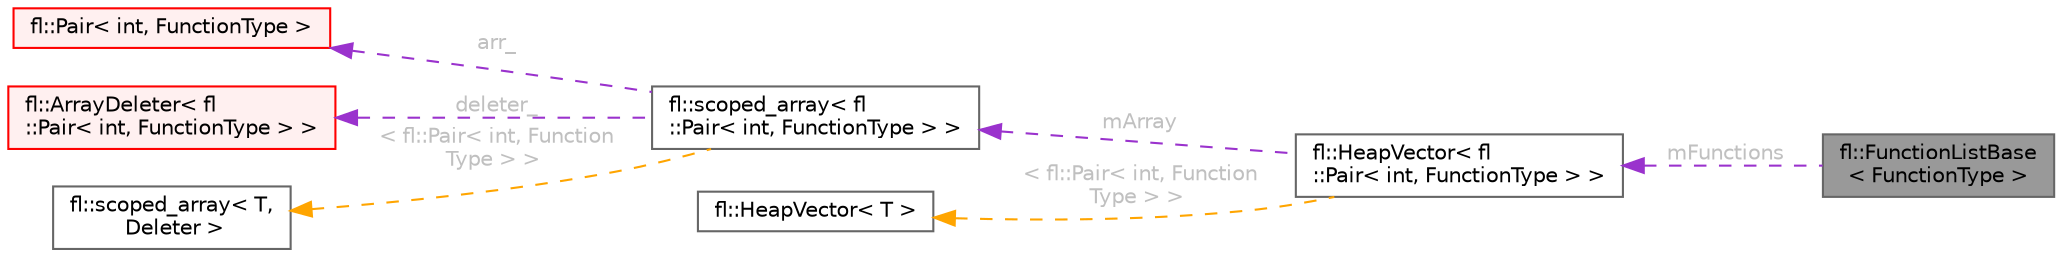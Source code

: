 digraph "fl::FunctionListBase&lt; FunctionType &gt;"
{
 // INTERACTIVE_SVG=YES
 // LATEX_PDF_SIZE
  bgcolor="transparent";
  edge [fontname=Helvetica,fontsize=10,labelfontname=Helvetica,labelfontsize=10];
  node [fontname=Helvetica,fontsize=10,shape=box,height=0.2,width=0.4];
  rankdir="LR";
  Node1 [id="Node000001",label="fl::FunctionListBase\l\< FunctionType \>",height=0.2,width=0.4,color="gray40", fillcolor="grey60", style="filled", fontcolor="black",tooltip=" "];
  Node2 -> Node1 [id="edge1_Node000001_Node000002",dir="back",color="darkorchid3",style="dashed",tooltip=" ",label=" mFunctions",fontcolor="grey" ];
  Node2 [id="Node000002",label="fl::HeapVector\< fl\l::Pair\< int, FunctionType \> \>",height=0.2,width=0.4,color="gray40", fillcolor="white", style="filled",URL="$db/ddd/classfl_1_1_heap_vector.html",tooltip=" "];
  Node3 -> Node2 [id="edge2_Node000002_Node000003",dir="back",color="darkorchid3",style="dashed",tooltip=" ",label=" mArray",fontcolor="grey" ];
  Node3 [id="Node000003",label="fl::scoped_array\< fl\l::Pair\< int, FunctionType \> \>",height=0.2,width=0.4,color="gray40", fillcolor="white", style="filled",URL="$d3/d92/classfl_1_1scoped__array.html",tooltip=" "];
  Node4 -> Node3 [id="edge3_Node000003_Node000004",dir="back",color="darkorchid3",style="dashed",tooltip=" ",label=" arr_",fontcolor="grey" ];
  Node4 [id="Node000004",label="fl::Pair\< int, FunctionType \>",height=0.2,width=0.4,color="red", fillcolor="#FFF0F0", style="filled",URL="$d5/def/structfl_1_1_pair.html",tooltip=" "];
  Node8 -> Node3 [id="edge4_Node000003_Node000008",dir="back",color="darkorchid3",style="dashed",tooltip=" ",label=" deleter_",fontcolor="grey" ];
  Node8 [id="Node000008",label="fl::ArrayDeleter\< fl\l::Pair\< int, FunctionType \> \>",height=0.2,width=0.4,color="red", fillcolor="#FFF0F0", style="filled",URL="$df/db6/structfl_1_1_array_deleter.html",tooltip=" "];
  Node10 -> Node3 [id="edge5_Node000003_Node000010",dir="back",color="orange",style="dashed",tooltip=" ",label=" \< fl::Pair\< int, Function\lType \> \>",fontcolor="grey" ];
  Node10 [id="Node000010",label="fl::scoped_array\< T,\l Deleter \>",height=0.2,width=0.4,color="gray40", fillcolor="white", style="filled",URL="$d3/d92/classfl_1_1scoped__array.html",tooltip=" "];
  Node11 -> Node2 [id="edge6_Node000002_Node000011",dir="back",color="orange",style="dashed",tooltip=" ",label=" \< fl::Pair\< int, Function\lType \> \>",fontcolor="grey" ];
  Node11 [id="Node000011",label="fl::HeapVector\< T \>",height=0.2,width=0.4,color="gray40", fillcolor="white", style="filled",URL="$db/ddd/classfl_1_1_heap_vector.html",tooltip=" "];
}
